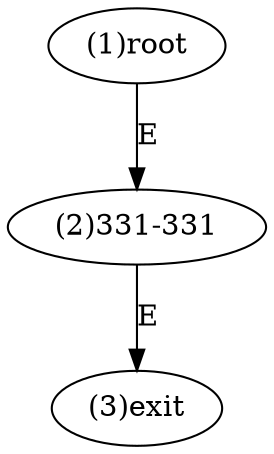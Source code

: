 digraph "" { 
1[ label="(1)root"];
2[ label="(2)331-331"];
3[ label="(3)exit"];
1->2[ label="E"];
2->3[ label="E"];
}